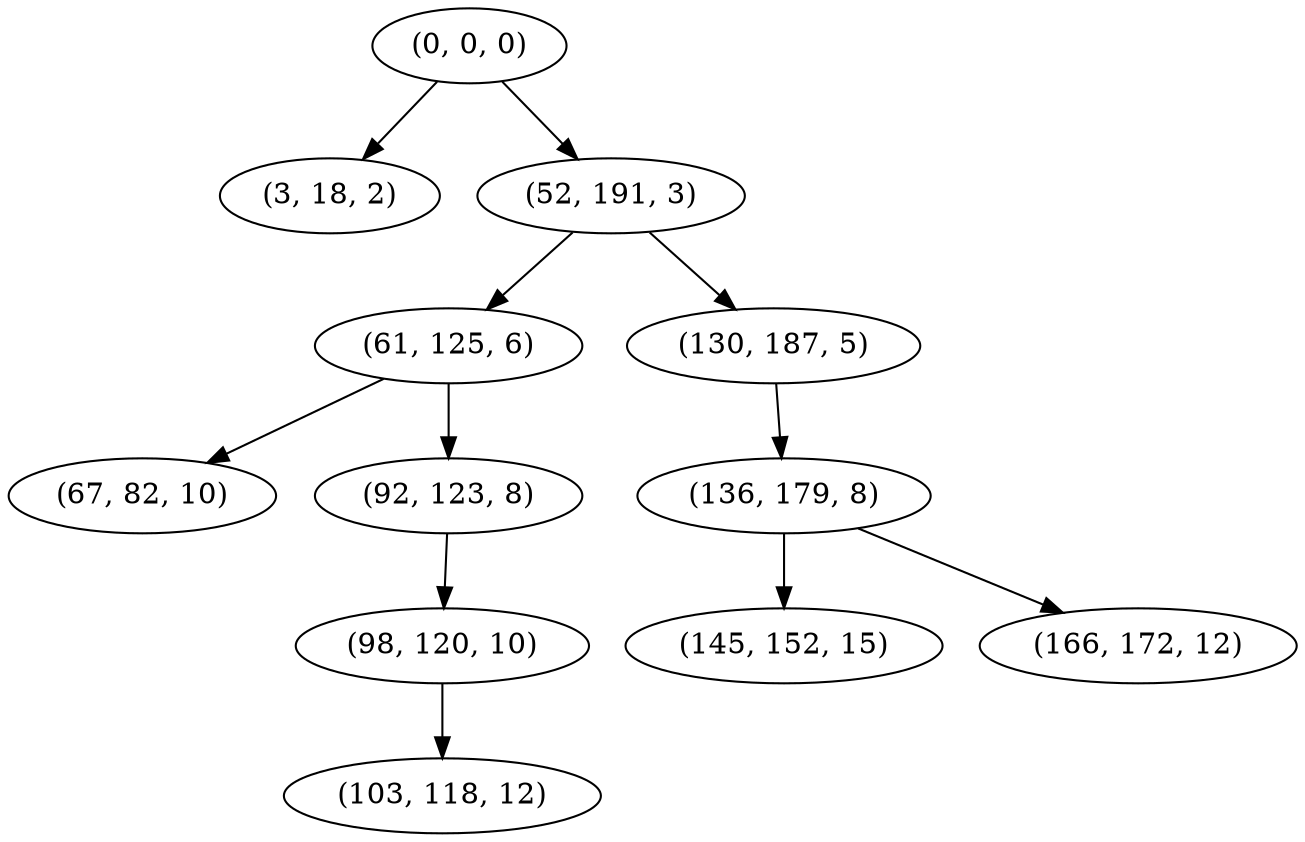 digraph tree {
    "(0, 0, 0)";
    "(3, 18, 2)";
    "(52, 191, 3)";
    "(61, 125, 6)";
    "(67, 82, 10)";
    "(92, 123, 8)";
    "(98, 120, 10)";
    "(103, 118, 12)";
    "(130, 187, 5)";
    "(136, 179, 8)";
    "(145, 152, 15)";
    "(166, 172, 12)";
    "(0, 0, 0)" -> "(3, 18, 2)";
    "(0, 0, 0)" -> "(52, 191, 3)";
    "(52, 191, 3)" -> "(61, 125, 6)";
    "(52, 191, 3)" -> "(130, 187, 5)";
    "(61, 125, 6)" -> "(67, 82, 10)";
    "(61, 125, 6)" -> "(92, 123, 8)";
    "(92, 123, 8)" -> "(98, 120, 10)";
    "(98, 120, 10)" -> "(103, 118, 12)";
    "(130, 187, 5)" -> "(136, 179, 8)";
    "(136, 179, 8)" -> "(145, 152, 15)";
    "(136, 179, 8)" -> "(166, 172, 12)";
}
